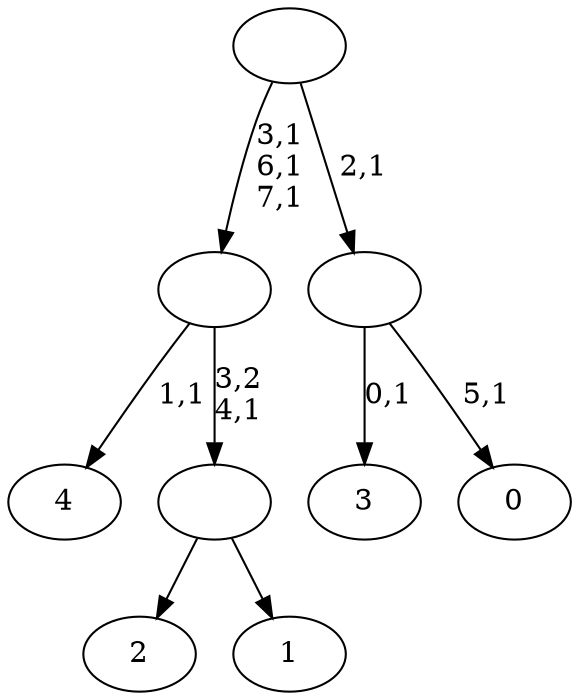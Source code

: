digraph T {
	13 [label="4"]
	11 [label="3"]
	9 [label="2"]
	8 [label="1"]
	7 [label=""]
	6 [label=""]
	3 [label="0"]
	1 [label=""]
	0 [label=""]
	7 -> 9 [label=""]
	7 -> 8 [label=""]
	6 -> 13 [label="1,1"]
	6 -> 7 [label="3,2\n4,1"]
	1 -> 3 [label="5,1"]
	1 -> 11 [label="0,1"]
	0 -> 6 [label="3,1\n6,1\n7,1"]
	0 -> 1 [label="2,1"]
}
